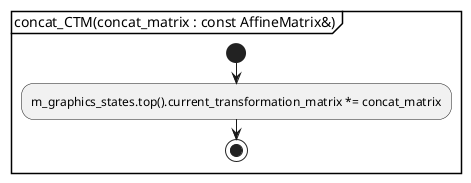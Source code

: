 @startuml concat_CTM
partition "concat_CTM(concat_matrix : const AffineMatrix&)" {
start
	:m_graphics_states.top().current_transformation_matrix *= concat_matrix;
stop
}
@enduml

@startuml set_text_matrices
partition "set_text_matrices(next_line_x : double, next_line_y : double)" {
start
	:m_text_matrix = m_text_line_matrix = AffineMatrix(1, 0, 0, 1, next_line_x, next_line_y);
stop
}
@enduml

@startuml concat_text_matrices
partition "concat_text_matrices(next_line_offset_x : double, next_line_offset_y : double)" {
start
	:m_text_matrix = m_text_line_matrix = AffineMatrix(1, 0, 0, 1, next_line_offset_x, next_line_offset_y) * m_text_line_matrix;
stop
}
@enduml

@startuml move_to_next_line
partition "move_to_next_line()" {
start
	:concat_text_matrices(0, -m_graphics_states.top().leading);
stop
}
@enduml

@startuml begin_text
partition "begin_text()" {
start
	:m_text_matrix = m_text_line_matrix = AffineMatrix::Identity();
stop
}
@enduml

@startuml end_text
partition "end_text()" {
start
stop
}
@enduml
